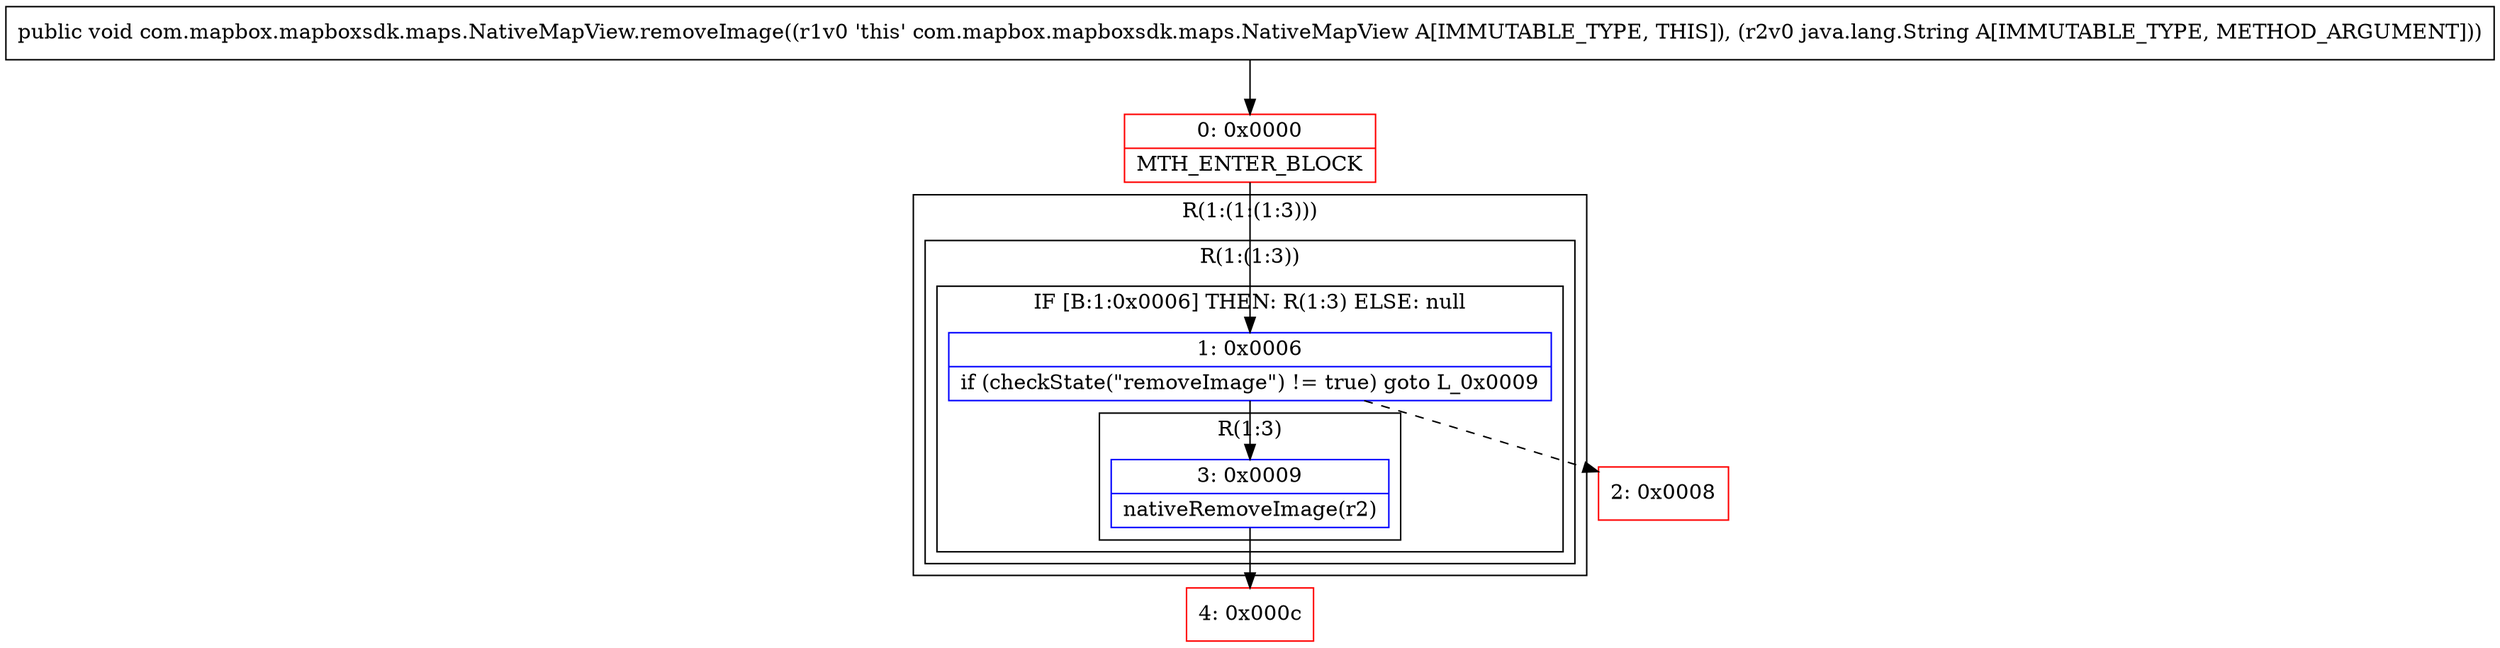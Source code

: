 digraph "CFG forcom.mapbox.mapboxsdk.maps.NativeMapView.removeImage(Ljava\/lang\/String;)V" {
subgraph cluster_Region_1738183916 {
label = "R(1:(1:(1:3)))";
node [shape=record,color=blue];
subgraph cluster_Region_1213926076 {
label = "R(1:(1:3))";
node [shape=record,color=blue];
subgraph cluster_IfRegion_842498793 {
label = "IF [B:1:0x0006] THEN: R(1:3) ELSE: null";
node [shape=record,color=blue];
Node_1 [shape=record,label="{1\:\ 0x0006|if (checkState(\"removeImage\") != true) goto L_0x0009\l}"];
subgraph cluster_Region_1931693111 {
label = "R(1:3)";
node [shape=record,color=blue];
Node_3 [shape=record,label="{3\:\ 0x0009|nativeRemoveImage(r2)\l}"];
}
}
}
}
Node_0 [shape=record,color=red,label="{0\:\ 0x0000|MTH_ENTER_BLOCK\l}"];
Node_2 [shape=record,color=red,label="{2\:\ 0x0008}"];
Node_4 [shape=record,color=red,label="{4\:\ 0x000c}"];
MethodNode[shape=record,label="{public void com.mapbox.mapboxsdk.maps.NativeMapView.removeImage((r1v0 'this' com.mapbox.mapboxsdk.maps.NativeMapView A[IMMUTABLE_TYPE, THIS]), (r2v0 java.lang.String A[IMMUTABLE_TYPE, METHOD_ARGUMENT])) }"];
MethodNode -> Node_0;
Node_1 -> Node_2[style=dashed];
Node_1 -> Node_3;
Node_3 -> Node_4;
Node_0 -> Node_1;
}

